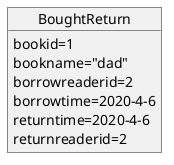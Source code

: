 @startuml

object BoughtReturn
BoughtReturn : bookid=1
BoughtReturn : bookname="dad"
BoughtReturn : borrowreaderid=2
BoughtReturn : borrowtime=2020-4-6
BoughtReturn : returntime=2020-4-6
BoughtReturn : returnreaderid=2

@enduml